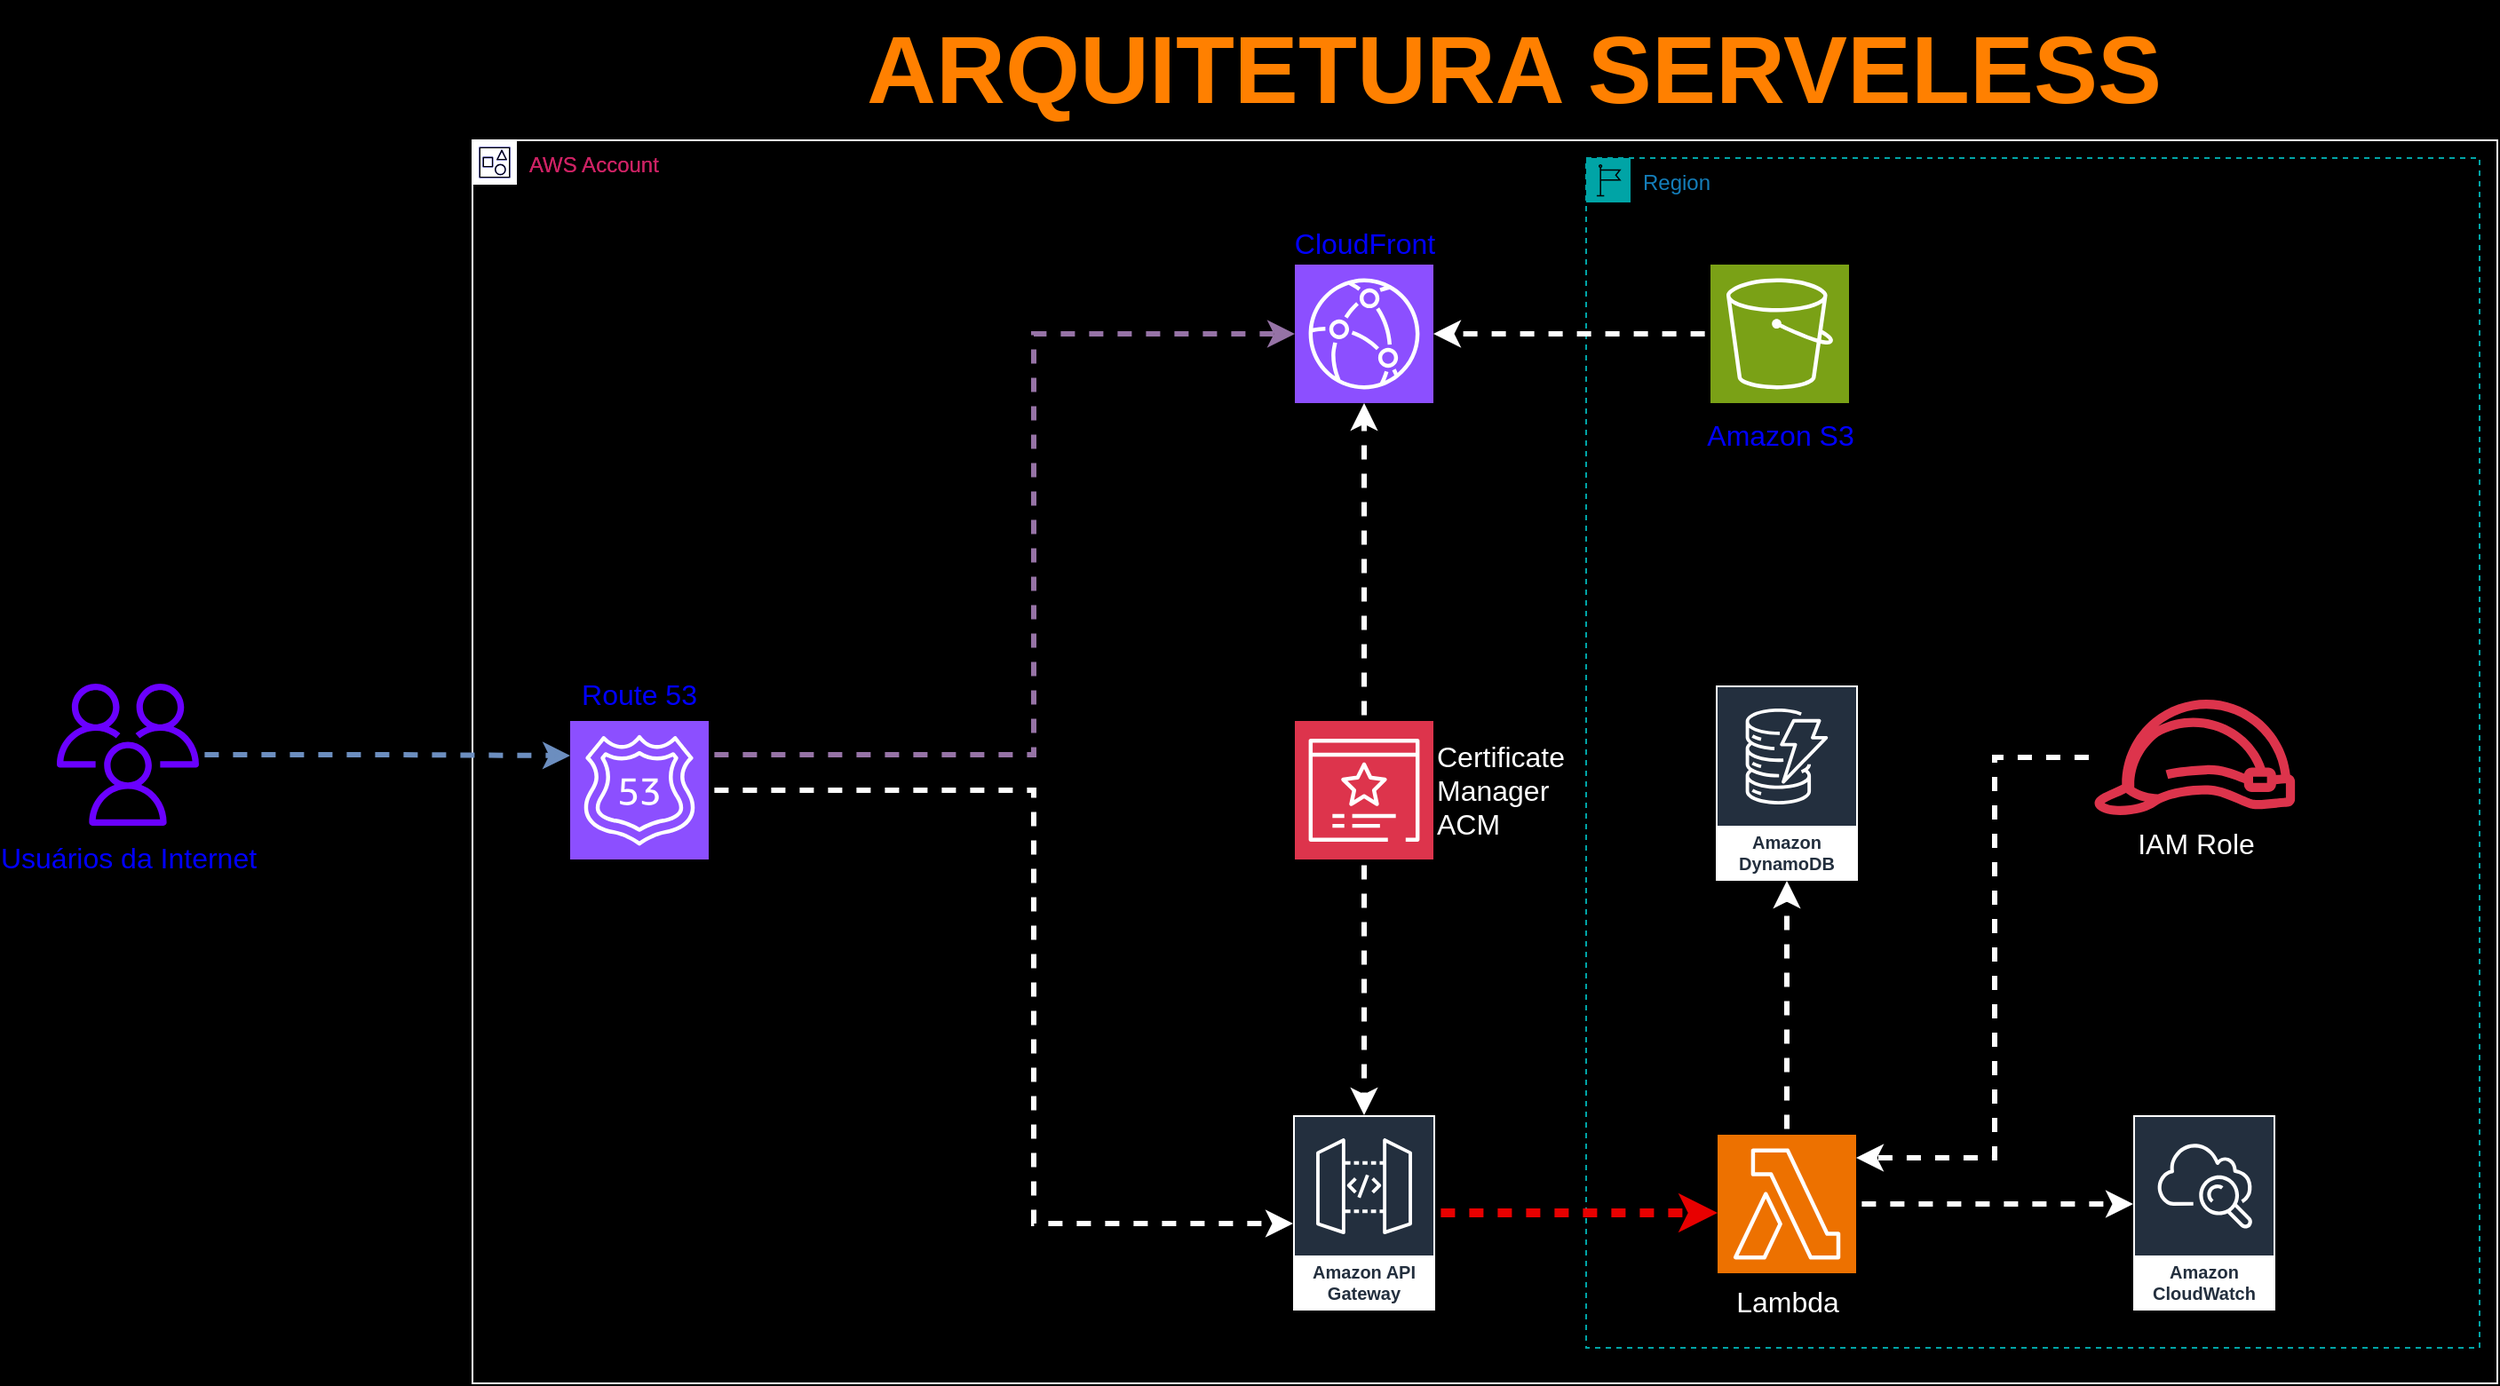 <mxfile version="23.0.2" type="github">
  <diagram name="Página-1" id="piJWr1AcvFgD4D81A9JH">
    <mxGraphModel dx="1770" dy="1006" grid="0" gridSize="10" guides="1" tooltips="1" connect="1" arrows="1" fold="1" page="0" pageScale="1" pageWidth="827" pageHeight="1169" background="#000000" math="0" shadow="0">
      <root>
        <mxCell id="0" />
        <mxCell id="1" parent="0" />
        <mxCell id="lZGmnMIbktZgT56e6jol-1" value="AWS Account" style="points=[[0,0],[0.25,0],[0.5,0],[0.75,0],[1,0],[1,0.25],[1,0.5],[1,0.75],[1,1],[0.75,1],[0.5,1],[0.25,1],[0,1],[0,0.75],[0,0.5],[0,0.25]];outlineConnect=0;gradientColor=none;html=1;whiteSpace=wrap;fontSize=12;fontStyle=0;container=1;pointerEvents=0;collapsible=0;recursiveResize=0;shape=mxgraph.aws4.group;grIcon=mxgraph.aws4.group_account;strokeColor=#0000FF;fillColor=none;verticalAlign=top;align=left;spacingLeft=30;fontColor=#CD2264;dashed=0;" vertex="1" parent="1">
          <mxGeometry x="20" y="90" width="1140" height="700" as="geometry" />
        </mxCell>
        <mxCell id="lZGmnMIbktZgT56e6jol-7" value="Region" style="points=[[0,0],[0.25,0],[0.5,0],[0.75,0],[1,0],[1,0.25],[1,0.5],[1,0.75],[1,1],[0.75,1],[0.5,1],[0.25,1],[0,1],[0,0.75],[0,0.5],[0,0.25]];outlineConnect=0;gradientColor=none;html=1;whiteSpace=wrap;fontSize=12;fontStyle=0;container=1;pointerEvents=0;collapsible=0;recursiveResize=0;shape=mxgraph.aws4.group;grIcon=mxgraph.aws4.group_region;strokeColor=#00A4A6;fillColor=none;verticalAlign=top;align=left;spacingLeft=30;fontColor=#147EBA;dashed=1;" vertex="1" parent="lZGmnMIbktZgT56e6jol-1">
          <mxGeometry x="627" y="10" width="503" height="670" as="geometry" />
        </mxCell>
        <mxCell id="lZGmnMIbktZgT56e6jol-39" value="ARQUITETURA SERVELESS" style="text;html=1;align=center;verticalAlign=middle;resizable=0;points=[];autosize=1;strokeColor=none;fillColor=none;fontSize=54;fontColor=#FF8000;fontStyle=1" vertex="1" parent="1">
          <mxGeometry x="232" y="11" width="747" height="77" as="geometry" />
        </mxCell>
        <mxCell id="lZGmnMIbktZgT56e6jol-40" value="AWS Account" style="points=[[0,0],[0.25,0],[0.5,0],[0.75,0],[1,0],[1,0.25],[1,0.5],[1,0.75],[1,1],[0.75,1],[0.5,1],[0.25,1],[0,1],[0,0.75],[0,0.5],[0,0.25]];outlineConnect=0;gradientColor=none;html=1;whiteSpace=wrap;fontSize=12;fontStyle=0;container=1;pointerEvents=0;collapsible=0;recursiveResize=0;shape=mxgraph.aws4.group;grIcon=mxgraph.aws4.group_account;strokeColor=#FFFFFF;fillColor=none;verticalAlign=top;align=left;spacingLeft=30;fontColor=#CD2264;dashed=0;" vertex="1" parent="1">
          <mxGeometry x="20" y="90" width="1140" height="700" as="geometry" />
        </mxCell>
        <mxCell id="lZGmnMIbktZgT56e6jol-41" style="edgeStyle=orthogonalEdgeStyle;rounded=0;orthogonalLoop=1;jettySize=auto;html=1;flowAnimation=1;fillColor=#e1d5e7;strokeColor=#9673a6;strokeWidth=3;" edge="1" parent="lZGmnMIbktZgT56e6jol-40" source="lZGmnMIbktZgT56e6jol-45" target="lZGmnMIbktZgT56e6jol-44">
          <mxGeometry relative="1" as="geometry">
            <Array as="points">
              <mxPoint x="316" y="346" />
              <mxPoint x="316" y="109" />
            </Array>
          </mxGeometry>
        </mxCell>
        <mxCell id="lZGmnMIbktZgT56e6jol-44" value="CloudFront" style="sketch=0;points=[[0,0,0],[0.25,0,0],[0.5,0,0],[0.75,0,0],[1,0,0],[0,1,0],[0.25,1,0],[0.5,1,0],[0.75,1,0],[1,1,0],[0,0.25,0],[0,0.5,0],[0,0.75,0],[1,0.25,0],[1,0.5,0],[1,0.75,0]];outlineConnect=0;fontColor=#0000FF;fillColor=#8C4FFF;strokeColor=#ffffff;dashed=0;verticalLabelPosition=top;verticalAlign=bottom;align=center;html=1;fontSize=16;fontStyle=0;aspect=fixed;shape=mxgraph.aws4.resourceIcon;resIcon=mxgraph.aws4.cloudfront;labelPosition=center;" vertex="1" parent="lZGmnMIbktZgT56e6jol-40">
          <mxGeometry x="463" y="70" width="78" height="78" as="geometry" />
        </mxCell>
        <mxCell id="lZGmnMIbktZgT56e6jol-85" style="edgeStyle=orthogonalEdgeStyle;rounded=0;orthogonalLoop=1;jettySize=auto;html=1;strokeColor=#FFFFFF;strokeWidth=3;flowAnimation=1;" edge="1" parent="lZGmnMIbktZgT56e6jol-40" source="lZGmnMIbktZgT56e6jol-45" target="lZGmnMIbktZgT56e6jol-83">
          <mxGeometry relative="1" as="geometry">
            <Array as="points">
              <mxPoint x="316" y="366" />
              <mxPoint x="316" y="610" />
            </Array>
          </mxGeometry>
        </mxCell>
        <mxCell id="lZGmnMIbktZgT56e6jol-45" value="Route 53" style="sketch=0;points=[[0,0,0],[0.25,0,0],[0.5,0,0],[0.75,0,0],[1,0,0],[0,1,0],[0.25,1,0],[0.5,1,0],[0.75,1,0],[1,1,0],[0,0.25,0],[0,0.5,0],[0,0.75,0],[1,0.25,0],[1,0.5,0],[1,0.75,0]];outlineConnect=0;fontColor=#0000FF;fillColor=#8C4FFF;strokeColor=#ffffff;dashed=0;verticalLabelPosition=top;verticalAlign=bottom;align=center;fontSize=16;fontStyle=0;aspect=fixed;shape=mxgraph.aws4.resourceIcon;resIcon=mxgraph.aws4.route_53;horizontal=1;whiteSpace=wrap;html=1;flipV=0;flipH=0;labelPosition=center;spacingTop=2;spacing=5;" vertex="1" parent="lZGmnMIbktZgT56e6jol-40">
          <mxGeometry x="55" y="327" width="78" height="78" as="geometry" />
        </mxCell>
        <mxCell id="lZGmnMIbktZgT56e6jol-92" style="edgeStyle=orthogonalEdgeStyle;rounded=0;orthogonalLoop=1;jettySize=auto;html=1;strokeWidth=3;strokeColor=#FFFFFF;flowAnimation=1;" edge="1" parent="lZGmnMIbktZgT56e6jol-40" source="lZGmnMIbktZgT56e6jol-12" target="lZGmnMIbktZgT56e6jol-44">
          <mxGeometry relative="1" as="geometry" />
        </mxCell>
        <mxCell id="lZGmnMIbktZgT56e6jol-12" value="Amazon S3" style="sketch=0;points=[[0,0,0],[0.25,0,0],[0.5,0,0],[0.75,0,0],[1,0,0],[0,1,0],[0.25,1,0],[0.5,1,0],[0.75,1,0],[1,1,0],[0,0.25,0],[0,0.5,0],[0,0.75,0],[1,0.25,0],[1,0.5,0],[1,0.75,0]];outlineConnect=0;fontColor=#0000FF;fillColor=#7AA116;strokeColor=#ffffff;dashed=0;verticalLabelPosition=bottom;verticalAlign=top;align=center;html=1;fontSize=16;fontStyle=0;aspect=fixed;shape=mxgraph.aws4.resourceIcon;resIcon=mxgraph.aws4.s3;spacingTop=2;" vertex="1" parent="lZGmnMIbktZgT56e6jol-40">
          <mxGeometry x="697" y="70" width="78" height="78" as="geometry" />
        </mxCell>
        <mxCell id="lZGmnMIbktZgT56e6jol-82" style="edgeStyle=orthogonalEdgeStyle;rounded=0;orthogonalLoop=1;jettySize=auto;html=1;fontColor=#FFFFFF;strokeColor=#FFFFFF;strokeWidth=3;flowAnimation=1;" edge="1" parent="lZGmnMIbktZgT56e6jol-40" source="lZGmnMIbktZgT56e6jol-79" target="lZGmnMIbktZgT56e6jol-44">
          <mxGeometry relative="1" as="geometry" />
        </mxCell>
        <mxCell id="lZGmnMIbktZgT56e6jol-84" style="edgeStyle=orthogonalEdgeStyle;rounded=0;orthogonalLoop=1;jettySize=auto;html=1;strokeColor=#FFFFFF;strokeWidth=3;flowAnimation=1;" edge="1" parent="lZGmnMIbktZgT56e6jol-40" source="lZGmnMIbktZgT56e6jol-79" target="lZGmnMIbktZgT56e6jol-83">
          <mxGeometry relative="1" as="geometry" />
        </mxCell>
        <mxCell id="lZGmnMIbktZgT56e6jol-79" value="Certificate Manager ACM" style="sketch=0;points=[[0,0,0],[0.25,0,0],[0.5,0,0],[0.75,0,0],[1,0,0],[0,1,0],[0.25,1,0],[0.5,1,0],[0.75,1,0],[1,1,0],[0,0.25,0],[0,0.5,0],[0,0.75,0],[1,0.25,0],[1,0.5,0],[1,0.75,0]];outlineConnect=0;fontColor=#FFFFFF;fillColor=#DD344C;strokeColor=#ffffff;dashed=0;verticalLabelPosition=middle;verticalAlign=middle;align=left;html=1;fontSize=16;fontStyle=0;aspect=fixed;shape=mxgraph.aws4.resourceIcon;resIcon=mxgraph.aws4.certificate_manager_3;labelPosition=right;whiteSpace=wrap;" vertex="1" parent="lZGmnMIbktZgT56e6jol-40">
          <mxGeometry x="463" y="327" width="78" height="78" as="geometry" />
        </mxCell>
        <mxCell id="lZGmnMIbktZgT56e6jol-87" style="edgeStyle=orthogonalEdgeStyle;rounded=0;orthogonalLoop=1;jettySize=auto;html=1;strokeColor=#E80000;strokeWidth=5;flowAnimation=1;fillColor=#a20025;" edge="1" parent="lZGmnMIbktZgT56e6jol-40" source="lZGmnMIbktZgT56e6jol-83" target="lZGmnMIbktZgT56e6jol-86">
          <mxGeometry relative="1" as="geometry">
            <Array as="points">
              <mxPoint x="689" y="604" />
              <mxPoint x="689" y="604" />
            </Array>
          </mxGeometry>
        </mxCell>
        <mxCell id="lZGmnMIbktZgT56e6jol-83" value="Amazon API Gateway" style="sketch=0;outlineConnect=0;fontColor=#232F3E;gradientColor=none;strokeColor=#ffffff;fillColor=#232F3E;dashed=0;verticalLabelPosition=middle;verticalAlign=bottom;align=center;html=1;whiteSpace=wrap;fontSize=10;fontStyle=1;spacing=3;shape=mxgraph.aws4.productIcon;prIcon=mxgraph.aws4.api_gateway;" vertex="1" parent="lZGmnMIbktZgT56e6jol-40">
          <mxGeometry x="462" y="549" width="80" height="110" as="geometry" />
        </mxCell>
        <mxCell id="lZGmnMIbktZgT56e6jol-88" style="edgeStyle=orthogonalEdgeStyle;rounded=0;orthogonalLoop=1;jettySize=auto;html=1;strokeColor=#FFFFFF;strokeWidth=3;flowAnimation=1;" edge="1" parent="lZGmnMIbktZgT56e6jol-40" source="lZGmnMIbktZgT56e6jol-86" target="lZGmnMIbktZgT56e6jol-27">
          <mxGeometry relative="1" as="geometry" />
        </mxCell>
        <mxCell id="lZGmnMIbktZgT56e6jol-89" style="edgeStyle=orthogonalEdgeStyle;rounded=0;orthogonalLoop=1;jettySize=auto;html=1;strokeColor=#FFFFFF;strokeWidth=3;flowAnimation=1;" edge="1" parent="lZGmnMIbktZgT56e6jol-40" source="lZGmnMIbktZgT56e6jol-86" target="lZGmnMIbktZgT56e6jol-26">
          <mxGeometry relative="1" as="geometry">
            <Array as="points">
              <mxPoint x="904" y="599" />
              <mxPoint x="904" y="599" />
            </Array>
          </mxGeometry>
        </mxCell>
        <mxCell id="lZGmnMIbktZgT56e6jol-86" value="Lambda" style="sketch=0;points=[[0,0,0],[0.25,0,0],[0.5,0,0],[0.75,0,0],[1,0,0],[0,1,0],[0.25,1,0],[0.5,1,0],[0.75,1,0],[1,1,0],[0,0.25,0],[0,0.5,0],[0,0.75,0],[1,0.25,0],[1,0.5,0],[1,0.75,0]];outlineConnect=0;fontColor=#FFFFFF;fillColor=#ED7100;strokeColor=#ffffff;dashed=0;verticalLabelPosition=bottom;verticalAlign=top;align=center;html=1;fontSize=16;fontStyle=0;aspect=fixed;shape=mxgraph.aws4.resourceIcon;resIcon=mxgraph.aws4.lambda;" vertex="1" parent="lZGmnMIbktZgT56e6jol-40">
          <mxGeometry x="701" y="560" width="78" height="78" as="geometry" />
        </mxCell>
        <mxCell id="lZGmnMIbktZgT56e6jol-27" value="Amazon DynamoDB" style="sketch=0;outlineConnect=0;fontColor=#232F3E;gradientColor=none;strokeColor=#ffffff;fillColor=#232F3E;dashed=0;verticalLabelPosition=middle;verticalAlign=bottom;align=center;html=1;whiteSpace=wrap;fontSize=10;fontStyle=1;spacing=3;shape=mxgraph.aws4.productIcon;prIcon=mxgraph.aws4.dynamodb;" vertex="1" parent="lZGmnMIbktZgT56e6jol-40">
          <mxGeometry x="700" y="307" width="80" height="110" as="geometry" />
        </mxCell>
        <mxCell id="lZGmnMIbktZgT56e6jol-26" value="Amazon CloudWatch" style="sketch=0;outlineConnect=0;fontColor=#232F3E;gradientColor=none;strokeColor=#ffffff;fillColor=#232F3E;dashed=0;verticalLabelPosition=middle;verticalAlign=bottom;align=center;html=1;whiteSpace=wrap;fontSize=10;fontStyle=1;spacing=3;shape=mxgraph.aws4.productIcon;prIcon=mxgraph.aws4.cloudwatch;" vertex="1" parent="lZGmnMIbktZgT56e6jol-40">
          <mxGeometry x="935" y="549" width="80" height="110" as="geometry" />
        </mxCell>
        <mxCell id="lZGmnMIbktZgT56e6jol-91" style="edgeStyle=orthogonalEdgeStyle;rounded=0;orthogonalLoop=1;jettySize=auto;html=1;strokeColor=#FFFFFF;strokeWidth=3;flowAnimation=1;" edge="1" parent="lZGmnMIbktZgT56e6jol-40" source="lZGmnMIbktZgT56e6jol-90" target="lZGmnMIbktZgT56e6jol-86">
          <mxGeometry relative="1" as="geometry">
            <Array as="points">
              <mxPoint x="857" y="348" />
              <mxPoint x="857" y="573" />
            </Array>
          </mxGeometry>
        </mxCell>
        <mxCell id="lZGmnMIbktZgT56e6jol-90" value="IAM Role" style="sketch=0;outlineConnect=0;fontColor=#FFFFFF;gradientColor=none;fillColor=#DD344C;strokeColor=none;dashed=0;verticalLabelPosition=bottom;verticalAlign=top;align=center;html=1;fontSize=16;fontStyle=0;aspect=fixed;pointerEvents=1;shape=mxgraph.aws4.role;" vertex="1" parent="lZGmnMIbktZgT56e6jol-40">
          <mxGeometry x="912" y="315" width="115.23" height="65" as="geometry" />
        </mxCell>
        <object label="Usuários da Internet&lt;br style=&quot;font-size: 16px;&quot;&gt;" id="lZGmnMIbktZgT56e6jol-76">
          <mxCell style="sketch=0;outlineConnect=0;fontColor=#0000FF;fillColor=#6a00ff;strokeColor=#3700CC;dashed=0;verticalLabelPosition=bottom;verticalAlign=top;align=center;html=1;fontSize=16;fontStyle=0;aspect=fixed;pointerEvents=1;shape=mxgraph.aws4.users;labelBackgroundColor=none;labelBorderColor=none;spacingTop=2;" vertex="1" parent="1">
            <mxGeometry x="-214" y="396" width="80" height="80" as="geometry" />
          </mxCell>
        </object>
        <mxCell id="lZGmnMIbktZgT56e6jol-77" style="edgeStyle=orthogonalEdgeStyle;rounded=0;orthogonalLoop=1;jettySize=auto;html=1;entryX=0;entryY=0.25;entryDx=0;entryDy=0;entryPerimeter=0;flowAnimation=1;fillColor=#dae8fc;strokeColor=#6c8ebf;strokeWidth=3;" edge="1" parent="1" source="lZGmnMIbktZgT56e6jol-76" target="lZGmnMIbktZgT56e6jol-45">
          <mxGeometry relative="1" as="geometry" />
        </mxCell>
      </root>
    </mxGraphModel>
  </diagram>
</mxfile>
